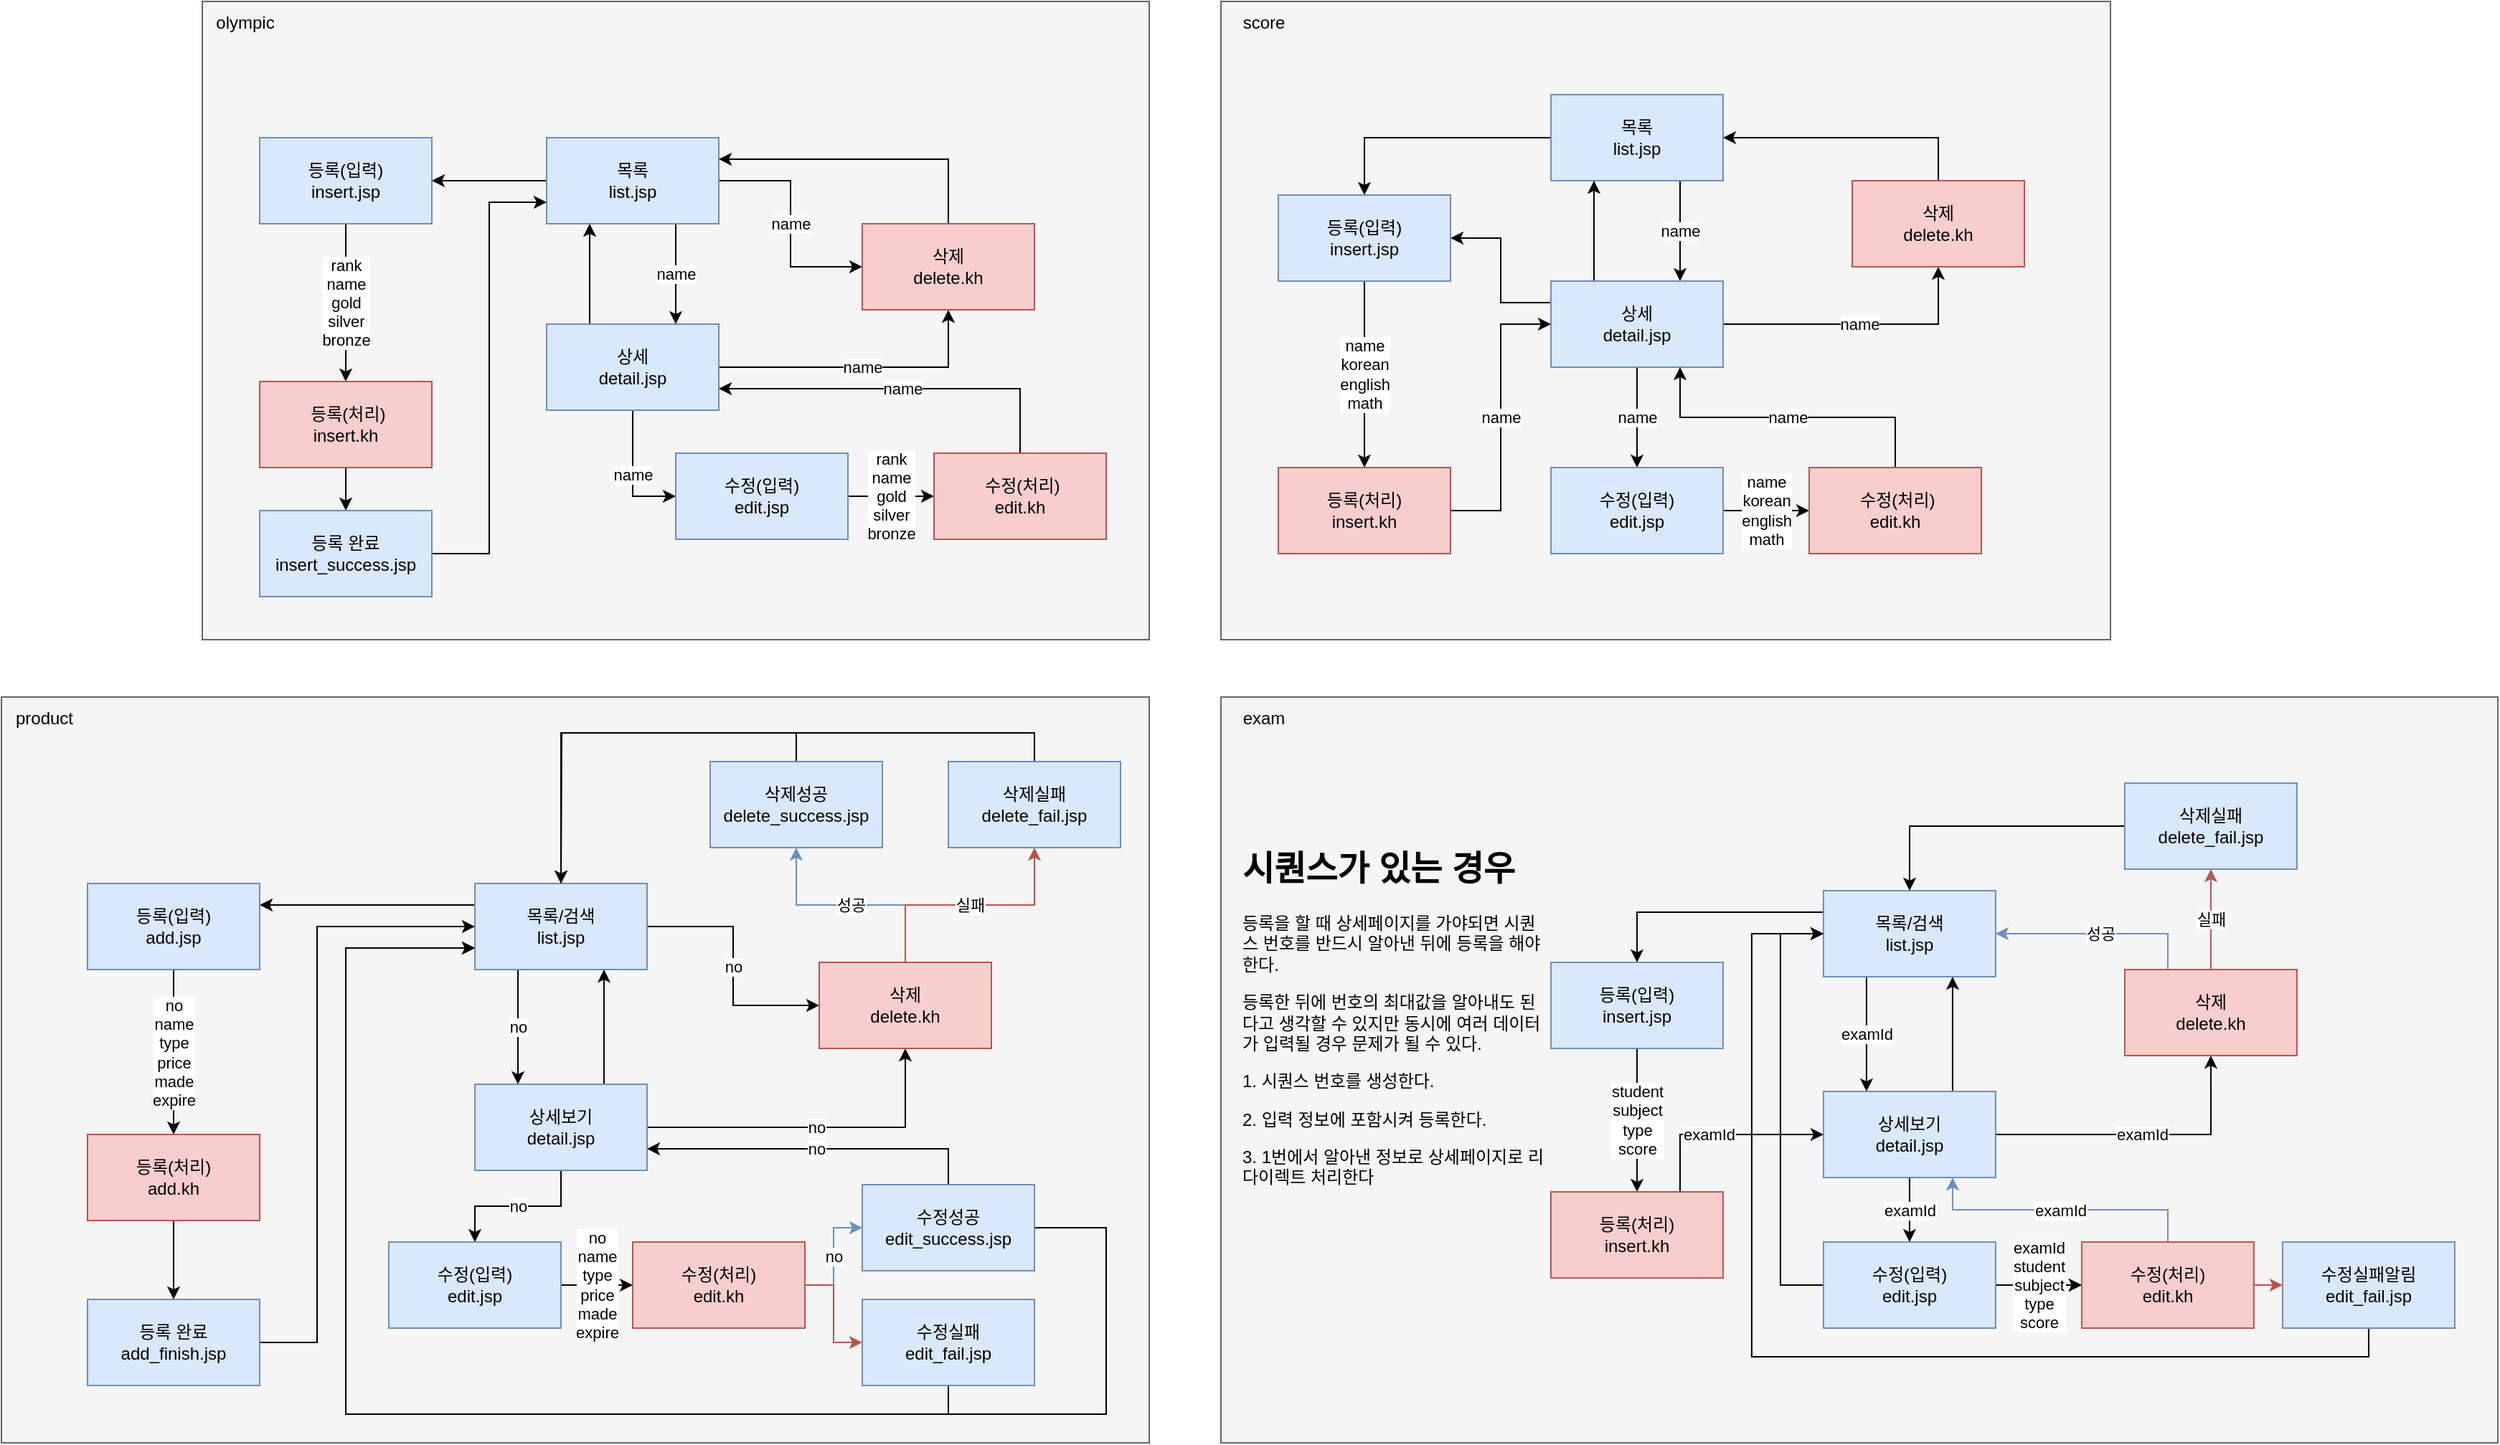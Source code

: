 <mxfile version="17.4.0" type="github">
  <diagram id="zbHqjqYw7mk1ZekmI_92" name="Page-1">
    <mxGraphModel dx="3955" dy="2098" grid="1" gridSize="10" guides="1" tooltips="1" connect="1" arrows="1" fold="1" page="0" pageScale="1" pageWidth="827" pageHeight="1169" background="none" math="0" shadow="0">
      <root>
        <mxCell id="0" />
        <mxCell id="1" parent="0" />
        <mxCell id="rPcpHriOCkZLpqgq9nD_-20" value="" style="rounded=0;whiteSpace=wrap;html=1;fillColor=#f5f5f5;fontColor=#333333;strokeColor=#666666;" vertex="1" parent="1">
          <mxGeometry y="55" width="660" height="445" as="geometry" />
        </mxCell>
        <mxCell id="rPcpHriOCkZLpqgq9nD_-21" value="name" style="edgeStyle=orthogonalEdgeStyle;rounded=0;orthogonalLoop=1;jettySize=auto;html=1;exitX=0.75;exitY=1;exitDx=0;exitDy=0;entryX=0.75;entryY=0;entryDx=0;entryDy=0;" edge="1" parent="1" source="rPcpHriOCkZLpqgq9nD_-24" target="rPcpHriOCkZLpqgq9nD_-28">
          <mxGeometry relative="1" as="geometry" />
        </mxCell>
        <mxCell id="rPcpHriOCkZLpqgq9nD_-22" value="name" style="edgeStyle=orthogonalEdgeStyle;rounded=0;orthogonalLoop=1;jettySize=auto;html=1;exitX=1;exitY=0.5;exitDx=0;exitDy=0;entryX=0;entryY=0.5;entryDx=0;entryDy=0;" edge="1" parent="1" source="rPcpHriOCkZLpqgq9nD_-24" target="rPcpHriOCkZLpqgq9nD_-60">
          <mxGeometry relative="1" as="geometry" />
        </mxCell>
        <mxCell id="rPcpHriOCkZLpqgq9nD_-23" style="edgeStyle=orthogonalEdgeStyle;rounded=0;orthogonalLoop=1;jettySize=auto;html=1;exitX=0;exitY=0.5;exitDx=0;exitDy=0;entryX=1;entryY=0.5;entryDx=0;entryDy=0;" edge="1" parent="1" source="rPcpHriOCkZLpqgq9nD_-24" target="rPcpHriOCkZLpqgq9nD_-103">
          <mxGeometry relative="1" as="geometry" />
        </mxCell>
        <mxCell id="rPcpHriOCkZLpqgq9nD_-24" value="목록&lt;br&gt;list.jsp" style="rounded=0;whiteSpace=wrap;html=1;fillColor=#dae8fc;strokeColor=#6c8ebf;" vertex="1" parent="1">
          <mxGeometry x="240" y="150" width="120" height="60" as="geometry" />
        </mxCell>
        <mxCell id="rPcpHriOCkZLpqgq9nD_-25" style="edgeStyle=orthogonalEdgeStyle;rounded=0;orthogonalLoop=1;jettySize=auto;html=1;exitX=0.25;exitY=0;exitDx=0;exitDy=0;entryX=0.25;entryY=1;entryDx=0;entryDy=0;" edge="1" parent="1" source="rPcpHriOCkZLpqgq9nD_-28" target="rPcpHriOCkZLpqgq9nD_-24">
          <mxGeometry relative="1" as="geometry" />
        </mxCell>
        <mxCell id="rPcpHriOCkZLpqgq9nD_-26" value="name" style="edgeStyle=orthogonalEdgeStyle;rounded=0;orthogonalLoop=1;jettySize=auto;html=1;exitX=1;exitY=0.5;exitDx=0;exitDy=0;entryX=0.5;entryY=1;entryDx=0;entryDy=0;" edge="1" parent="1" source="rPcpHriOCkZLpqgq9nD_-28" target="rPcpHriOCkZLpqgq9nD_-60">
          <mxGeometry relative="1" as="geometry" />
        </mxCell>
        <mxCell id="rPcpHriOCkZLpqgq9nD_-27" value="name" style="edgeStyle=orthogonalEdgeStyle;rounded=0;orthogonalLoop=1;jettySize=auto;html=1;exitX=0.5;exitY=1;exitDx=0;exitDy=0;entryX=0;entryY=0.5;entryDx=0;entryDy=0;" edge="1" parent="1" source="rPcpHriOCkZLpqgq9nD_-28" target="rPcpHriOCkZLpqgq9nD_-76">
          <mxGeometry relative="1" as="geometry" />
        </mxCell>
        <mxCell id="rPcpHriOCkZLpqgq9nD_-28" value="상세&lt;br&gt;detail.jsp" style="rounded=0;whiteSpace=wrap;html=1;fillColor=#dae8fc;strokeColor=#6c8ebf;" vertex="1" parent="1">
          <mxGeometry x="240" y="280" width="120" height="60" as="geometry" />
        </mxCell>
        <mxCell id="rPcpHriOCkZLpqgq9nD_-29" value="olympic" style="text;html=1;strokeColor=none;fillColor=none;align=center;verticalAlign=middle;whiteSpace=wrap;rounded=0;" vertex="1" parent="1">
          <mxGeometry y="55" width="60" height="30" as="geometry" />
        </mxCell>
        <mxCell id="rPcpHriOCkZLpqgq9nD_-30" value="" style="rounded=0;whiteSpace=wrap;html=1;fillColor=#f5f5f5;fontColor=#333333;strokeColor=#666666;" vertex="1" parent="1">
          <mxGeometry x="710" y="55" width="620" height="445" as="geometry" />
        </mxCell>
        <mxCell id="rPcpHriOCkZLpqgq9nD_-31" value="score" style="text;html=1;strokeColor=none;fillColor=none;align=center;verticalAlign=middle;whiteSpace=wrap;rounded=0;" vertex="1" parent="1">
          <mxGeometry x="710" y="55" width="60" height="30" as="geometry" />
        </mxCell>
        <mxCell id="rPcpHriOCkZLpqgq9nD_-32" value="name" style="edgeStyle=orthogonalEdgeStyle;rounded=0;orthogonalLoop=1;jettySize=auto;html=1;exitX=0.75;exitY=1;exitDx=0;exitDy=0;entryX=0.75;entryY=0;entryDx=0;entryDy=0;" edge="1" parent="1" source="rPcpHriOCkZLpqgq9nD_-34" target="rPcpHriOCkZLpqgq9nD_-39">
          <mxGeometry relative="1" as="geometry" />
        </mxCell>
        <mxCell id="rPcpHriOCkZLpqgq9nD_-33" style="edgeStyle=orthogonalEdgeStyle;rounded=0;orthogonalLoop=1;jettySize=auto;html=1;exitX=0;exitY=0.5;exitDx=0;exitDy=0;entryX=0.5;entryY=0;entryDx=0;entryDy=0;" edge="1" parent="1" source="rPcpHriOCkZLpqgq9nD_-34" target="rPcpHriOCkZLpqgq9nD_-109">
          <mxGeometry relative="1" as="geometry" />
        </mxCell>
        <mxCell id="rPcpHriOCkZLpqgq9nD_-34" value="목록&lt;br&gt;list.jsp" style="rounded=0;whiteSpace=wrap;html=1;fillColor=#dae8fc;strokeColor=#6c8ebf;" vertex="1" parent="1">
          <mxGeometry x="940" y="120" width="120" height="60" as="geometry" />
        </mxCell>
        <mxCell id="rPcpHriOCkZLpqgq9nD_-35" style="edgeStyle=orthogonalEdgeStyle;rounded=0;orthogonalLoop=1;jettySize=auto;html=1;exitX=0.25;exitY=0;exitDx=0;exitDy=0;entryX=0.25;entryY=1;entryDx=0;entryDy=0;" edge="1" parent="1" source="rPcpHriOCkZLpqgq9nD_-39" target="rPcpHriOCkZLpqgq9nD_-34">
          <mxGeometry relative="1" as="geometry" />
        </mxCell>
        <mxCell id="rPcpHriOCkZLpqgq9nD_-36" value="name" style="edgeStyle=orthogonalEdgeStyle;rounded=0;orthogonalLoop=1;jettySize=auto;html=1;exitX=1;exitY=0.5;exitDx=0;exitDy=0;entryX=0.5;entryY=1;entryDx=0;entryDy=0;" edge="1" parent="1" source="rPcpHriOCkZLpqgq9nD_-39" target="rPcpHriOCkZLpqgq9nD_-62">
          <mxGeometry relative="1" as="geometry" />
        </mxCell>
        <mxCell id="rPcpHriOCkZLpqgq9nD_-37" value="name" style="edgeStyle=orthogonalEdgeStyle;rounded=0;orthogonalLoop=1;jettySize=auto;html=1;exitX=0.5;exitY=1;exitDx=0;exitDy=0;entryX=0.5;entryY=0;entryDx=0;entryDy=0;" edge="1" parent="1" source="rPcpHriOCkZLpqgq9nD_-39" target="rPcpHriOCkZLpqgq9nD_-80">
          <mxGeometry relative="1" as="geometry" />
        </mxCell>
        <mxCell id="rPcpHriOCkZLpqgq9nD_-38" style="edgeStyle=orthogonalEdgeStyle;rounded=0;orthogonalLoop=1;jettySize=auto;html=1;exitX=0;exitY=0.25;exitDx=0;exitDy=0;entryX=1;entryY=0.5;entryDx=0;entryDy=0;" edge="1" parent="1" source="rPcpHriOCkZLpqgq9nD_-39" target="rPcpHriOCkZLpqgq9nD_-109">
          <mxGeometry relative="1" as="geometry" />
        </mxCell>
        <mxCell id="rPcpHriOCkZLpqgq9nD_-39" value="상세&lt;br&gt;detail.jsp" style="rounded=0;whiteSpace=wrap;html=1;fillColor=#dae8fc;strokeColor=#6c8ebf;" vertex="1" parent="1">
          <mxGeometry x="940" y="250" width="120" height="60" as="geometry" />
        </mxCell>
        <mxCell id="rPcpHriOCkZLpqgq9nD_-40" value="" style="rounded=0;whiteSpace=wrap;html=1;fillColor=#f5f5f5;fontColor=#333333;strokeColor=#666666;" vertex="1" parent="1">
          <mxGeometry x="-140" y="540" width="800" height="520" as="geometry" />
        </mxCell>
        <mxCell id="rPcpHriOCkZLpqgq9nD_-41" value="product" style="text;html=1;strokeColor=none;fillColor=none;align=center;verticalAlign=middle;whiteSpace=wrap;rounded=0;" vertex="1" parent="1">
          <mxGeometry x="-140" y="540" width="60" height="30" as="geometry" />
        </mxCell>
        <mxCell id="rPcpHriOCkZLpqgq9nD_-42" value="no" style="edgeStyle=orthogonalEdgeStyle;rounded=0;orthogonalLoop=1;jettySize=auto;html=1;exitX=0.25;exitY=1;exitDx=0;exitDy=0;entryX=0.25;entryY=0;entryDx=0;entryDy=0;" edge="1" parent="1" source="rPcpHriOCkZLpqgq9nD_-45" target="rPcpHriOCkZLpqgq9nD_-49">
          <mxGeometry relative="1" as="geometry" />
        </mxCell>
        <mxCell id="rPcpHriOCkZLpqgq9nD_-43" value="no" style="edgeStyle=orthogonalEdgeStyle;rounded=0;orthogonalLoop=1;jettySize=auto;html=1;exitX=1;exitY=0.5;exitDx=0;exitDy=0;entryX=0;entryY=0.5;entryDx=0;entryDy=0;" edge="1" parent="1" source="rPcpHriOCkZLpqgq9nD_-45" target="rPcpHriOCkZLpqgq9nD_-65">
          <mxGeometry relative="1" as="geometry" />
        </mxCell>
        <mxCell id="rPcpHriOCkZLpqgq9nD_-44" style="edgeStyle=orthogonalEdgeStyle;rounded=0;orthogonalLoop=1;jettySize=auto;html=1;exitX=0;exitY=0.25;exitDx=0;exitDy=0;entryX=1;entryY=0.25;entryDx=0;entryDy=0;" edge="1" parent="1" source="rPcpHriOCkZLpqgq9nD_-45" target="rPcpHriOCkZLpqgq9nD_-113">
          <mxGeometry relative="1" as="geometry" />
        </mxCell>
        <mxCell id="rPcpHriOCkZLpqgq9nD_-45" value="목록/검색&lt;br&gt;list.jsp" style="rounded=0;whiteSpace=wrap;html=1;fillColor=#dae8fc;strokeColor=#6c8ebf;" vertex="1" parent="1">
          <mxGeometry x="190" y="670" width="120" height="60" as="geometry" />
        </mxCell>
        <mxCell id="rPcpHriOCkZLpqgq9nD_-46" style="edgeStyle=orthogonalEdgeStyle;rounded=0;orthogonalLoop=1;jettySize=auto;html=1;exitX=0.75;exitY=0;exitDx=0;exitDy=0;entryX=0.75;entryY=1;entryDx=0;entryDy=0;" edge="1" parent="1" source="rPcpHriOCkZLpqgq9nD_-49" target="rPcpHriOCkZLpqgq9nD_-45">
          <mxGeometry relative="1" as="geometry" />
        </mxCell>
        <mxCell id="rPcpHriOCkZLpqgq9nD_-47" value="no" style="edgeStyle=orthogonalEdgeStyle;rounded=0;orthogonalLoop=1;jettySize=auto;html=1;exitX=1;exitY=0.5;exitDx=0;exitDy=0;entryX=0.5;entryY=1;entryDx=0;entryDy=0;" edge="1" parent="1" source="rPcpHriOCkZLpqgq9nD_-49" target="rPcpHriOCkZLpqgq9nD_-65">
          <mxGeometry relative="1" as="geometry" />
        </mxCell>
        <mxCell id="rPcpHriOCkZLpqgq9nD_-48" value="no" style="edgeStyle=orthogonalEdgeStyle;rounded=0;orthogonalLoop=1;jettySize=auto;html=1;exitX=0.5;exitY=1;exitDx=0;exitDy=0;entryX=0.5;entryY=0;entryDx=0;entryDy=0;" edge="1" parent="1" source="rPcpHriOCkZLpqgq9nD_-49" target="rPcpHriOCkZLpqgq9nD_-84">
          <mxGeometry relative="1" as="geometry" />
        </mxCell>
        <mxCell id="rPcpHriOCkZLpqgq9nD_-49" value="상세보기&lt;br&gt;detail.jsp" style="rounded=0;whiteSpace=wrap;html=1;fillColor=#dae8fc;strokeColor=#6c8ebf;" vertex="1" parent="1">
          <mxGeometry x="190" y="810" width="120" height="60" as="geometry" />
        </mxCell>
        <mxCell id="rPcpHriOCkZLpqgq9nD_-50" value="" style="rounded=0;whiteSpace=wrap;html=1;fillColor=#f5f5f5;fontColor=#333333;strokeColor=#666666;" vertex="1" parent="1">
          <mxGeometry x="710" y="540" width="890" height="520" as="geometry" />
        </mxCell>
        <mxCell id="rPcpHriOCkZLpqgq9nD_-51" value="exam" style="text;html=1;strokeColor=none;fillColor=none;align=center;verticalAlign=middle;whiteSpace=wrap;rounded=0;" vertex="1" parent="1">
          <mxGeometry x="710" y="540" width="60" height="30" as="geometry" />
        </mxCell>
        <mxCell id="rPcpHriOCkZLpqgq9nD_-52" value="examId" style="edgeStyle=orthogonalEdgeStyle;rounded=0;orthogonalLoop=1;jettySize=auto;html=1;exitX=0.25;exitY=1;exitDx=0;exitDy=0;entryX=0.25;entryY=0;entryDx=0;entryDy=0;" edge="1" parent="1" source="rPcpHriOCkZLpqgq9nD_-54" target="rPcpHriOCkZLpqgq9nD_-58">
          <mxGeometry relative="1" as="geometry" />
        </mxCell>
        <mxCell id="rPcpHriOCkZLpqgq9nD_-53" style="edgeStyle=orthogonalEdgeStyle;rounded=0;orthogonalLoop=1;jettySize=auto;html=1;exitX=0;exitY=0.25;exitDx=0;exitDy=0;entryX=0.5;entryY=0;entryDx=0;entryDy=0;" edge="1" parent="1" source="rPcpHriOCkZLpqgq9nD_-54" target="rPcpHriOCkZLpqgq9nD_-119">
          <mxGeometry relative="1" as="geometry" />
        </mxCell>
        <mxCell id="rPcpHriOCkZLpqgq9nD_-54" value="목록/검색&lt;br&gt;list.jsp" style="rounded=0;whiteSpace=wrap;html=1;fillColor=#dae8fc;strokeColor=#6c8ebf;" vertex="1" parent="1">
          <mxGeometry x="1129.96" y="675" width="120" height="60" as="geometry" />
        </mxCell>
        <mxCell id="rPcpHriOCkZLpqgq9nD_-55" style="edgeStyle=orthogonalEdgeStyle;rounded=0;orthogonalLoop=1;jettySize=auto;html=1;exitX=0.75;exitY=0;exitDx=0;exitDy=0;entryX=0.75;entryY=1;entryDx=0;entryDy=0;" edge="1" parent="1" source="rPcpHriOCkZLpqgq9nD_-58" target="rPcpHriOCkZLpqgq9nD_-54">
          <mxGeometry relative="1" as="geometry" />
        </mxCell>
        <mxCell id="rPcpHriOCkZLpqgq9nD_-56" value="examId" style="edgeStyle=orthogonalEdgeStyle;rounded=0;orthogonalLoop=1;jettySize=auto;html=1;exitX=1;exitY=0.5;exitDx=0;exitDy=0;entryX=0.5;entryY=1;entryDx=0;entryDy=0;" edge="1" parent="1" source="rPcpHriOCkZLpqgq9nD_-58" target="rPcpHriOCkZLpqgq9nD_-72">
          <mxGeometry relative="1" as="geometry" />
        </mxCell>
        <mxCell id="rPcpHriOCkZLpqgq9nD_-57" value="examId" style="edgeStyle=orthogonalEdgeStyle;rounded=0;orthogonalLoop=1;jettySize=auto;html=1;exitX=0.5;exitY=1;exitDx=0;exitDy=0;entryX=0.5;entryY=0;entryDx=0;entryDy=0;" edge="1" parent="1" source="rPcpHriOCkZLpqgq9nD_-58" target="rPcpHriOCkZLpqgq9nD_-96">
          <mxGeometry relative="1" as="geometry" />
        </mxCell>
        <mxCell id="rPcpHriOCkZLpqgq9nD_-58" value="상세보기&lt;br&gt;detail.jsp" style="rounded=0;whiteSpace=wrap;html=1;fillColor=#dae8fc;strokeColor=#6c8ebf;" vertex="1" parent="1">
          <mxGeometry x="1129.96" y="815" width="120" height="60" as="geometry" />
        </mxCell>
        <mxCell id="rPcpHriOCkZLpqgq9nD_-59" style="edgeStyle=orthogonalEdgeStyle;rounded=0;orthogonalLoop=1;jettySize=auto;html=1;exitX=0.5;exitY=0;exitDx=0;exitDy=0;entryX=1;entryY=0.25;entryDx=0;entryDy=0;" edge="1" parent="1" source="rPcpHriOCkZLpqgq9nD_-60" target="rPcpHriOCkZLpqgq9nD_-24">
          <mxGeometry relative="1" as="geometry" />
        </mxCell>
        <mxCell id="rPcpHriOCkZLpqgq9nD_-60" value="삭제&lt;br&gt;delete.kh" style="rounded=0;whiteSpace=wrap;html=1;fillColor=#f8cecc;strokeColor=#b85450;" vertex="1" parent="1">
          <mxGeometry x="460" y="210" width="120" height="60" as="geometry" />
        </mxCell>
        <mxCell id="rPcpHriOCkZLpqgq9nD_-61" style="edgeStyle=orthogonalEdgeStyle;rounded=0;orthogonalLoop=1;jettySize=auto;html=1;exitX=0.5;exitY=0;exitDx=0;exitDy=0;entryX=1;entryY=0.5;entryDx=0;entryDy=0;" edge="1" parent="1" source="rPcpHriOCkZLpqgq9nD_-62" target="rPcpHriOCkZLpqgq9nD_-34">
          <mxGeometry relative="1" as="geometry" />
        </mxCell>
        <mxCell id="rPcpHriOCkZLpqgq9nD_-62" value="삭제&lt;br&gt;delete.kh" style="rounded=0;whiteSpace=wrap;html=1;fillColor=#f8cecc;strokeColor=#b85450;" vertex="1" parent="1">
          <mxGeometry x="1150" y="180" width="120" height="60" as="geometry" />
        </mxCell>
        <mxCell id="rPcpHriOCkZLpqgq9nD_-63" value="성공" style="edgeStyle=orthogonalEdgeStyle;rounded=0;orthogonalLoop=1;jettySize=auto;html=1;exitX=0.5;exitY=0;exitDx=0;exitDy=0;entryX=0.5;entryY=1;entryDx=0;entryDy=0;fillColor=#dae8fc;strokeColor=#6c8ebf;" edge="1" parent="1" source="rPcpHriOCkZLpqgq9nD_-65" target="rPcpHriOCkZLpqgq9nD_-67">
          <mxGeometry relative="1" as="geometry" />
        </mxCell>
        <mxCell id="rPcpHriOCkZLpqgq9nD_-64" value="실패" style="edgeStyle=orthogonalEdgeStyle;rounded=0;orthogonalLoop=1;jettySize=auto;html=1;exitX=0.5;exitY=0;exitDx=0;exitDy=0;entryX=0.5;entryY=1;entryDx=0;entryDy=0;fillColor=#f8cecc;strokeColor=#b85450;" edge="1" parent="1" source="rPcpHriOCkZLpqgq9nD_-65" target="rPcpHriOCkZLpqgq9nD_-69">
          <mxGeometry relative="1" as="geometry" />
        </mxCell>
        <mxCell id="rPcpHriOCkZLpqgq9nD_-65" value="삭제&lt;br&gt;delete.kh" style="rounded=0;whiteSpace=wrap;html=1;fillColor=#f8cecc;strokeColor=#b85450;" vertex="1" parent="1">
          <mxGeometry x="430" y="725" width="120" height="60" as="geometry" />
        </mxCell>
        <mxCell id="rPcpHriOCkZLpqgq9nD_-66" style="edgeStyle=orthogonalEdgeStyle;rounded=0;orthogonalLoop=1;jettySize=auto;html=1;exitX=0.5;exitY=0;exitDx=0;exitDy=0;entryX=0.5;entryY=0;entryDx=0;entryDy=0;" edge="1" parent="1" source="rPcpHriOCkZLpqgq9nD_-67" target="rPcpHriOCkZLpqgq9nD_-45">
          <mxGeometry relative="1" as="geometry" />
        </mxCell>
        <mxCell id="rPcpHriOCkZLpqgq9nD_-67" value="삭제성공&lt;br&gt;delete_success.jsp" style="rounded=0;whiteSpace=wrap;html=1;fillColor=#dae8fc;strokeColor=#6c8ebf;" vertex="1" parent="1">
          <mxGeometry x="354" y="585" width="120" height="60" as="geometry" />
        </mxCell>
        <mxCell id="rPcpHriOCkZLpqgq9nD_-68" style="edgeStyle=orthogonalEdgeStyle;rounded=0;orthogonalLoop=1;jettySize=auto;html=1;exitX=0.5;exitY=0;exitDx=0;exitDy=0;" edge="1" parent="1" source="rPcpHriOCkZLpqgq9nD_-69">
          <mxGeometry relative="1" as="geometry">
            <mxPoint x="250" y="670" as="targetPoint" />
          </mxGeometry>
        </mxCell>
        <mxCell id="rPcpHriOCkZLpqgq9nD_-69" value="삭제실패&lt;br&gt;delete_fail.jsp" style="rounded=0;whiteSpace=wrap;html=1;fillColor=#dae8fc;strokeColor=#6c8ebf;" vertex="1" parent="1">
          <mxGeometry x="520" y="585" width="120" height="60" as="geometry" />
        </mxCell>
        <mxCell id="rPcpHriOCkZLpqgq9nD_-70" value="성공" style="edgeStyle=orthogonalEdgeStyle;rounded=0;orthogonalLoop=1;jettySize=auto;html=1;exitX=0.25;exitY=0;exitDx=0;exitDy=0;entryX=1;entryY=0.5;entryDx=0;entryDy=0;fillColor=#dae8fc;strokeColor=#6c8ebf;" edge="1" parent="1" source="rPcpHriOCkZLpqgq9nD_-72" target="rPcpHriOCkZLpqgq9nD_-54">
          <mxGeometry relative="1" as="geometry" />
        </mxCell>
        <mxCell id="rPcpHriOCkZLpqgq9nD_-71" value="실패" style="edgeStyle=orthogonalEdgeStyle;rounded=0;orthogonalLoop=1;jettySize=auto;html=1;exitX=0.5;exitY=0;exitDx=0;exitDy=0;entryX=0.5;entryY=1;entryDx=0;entryDy=0;fillColor=#f8cecc;strokeColor=#b85450;" edge="1" parent="1" source="rPcpHriOCkZLpqgq9nD_-72" target="rPcpHriOCkZLpqgq9nD_-74">
          <mxGeometry relative="1" as="geometry" />
        </mxCell>
        <mxCell id="rPcpHriOCkZLpqgq9nD_-72" value="삭제&lt;br&gt;delete.kh" style="rounded=0;whiteSpace=wrap;html=1;fillColor=#f8cecc;strokeColor=#b85450;" vertex="1" parent="1">
          <mxGeometry x="1339.96" y="730" width="120" height="60" as="geometry" />
        </mxCell>
        <mxCell id="rPcpHriOCkZLpqgq9nD_-73" style="edgeStyle=orthogonalEdgeStyle;rounded=0;orthogonalLoop=1;jettySize=auto;html=1;exitX=0;exitY=0.5;exitDx=0;exitDy=0;entryX=0.5;entryY=0;entryDx=0;entryDy=0;" edge="1" parent="1" source="rPcpHriOCkZLpqgq9nD_-74" target="rPcpHriOCkZLpqgq9nD_-54">
          <mxGeometry relative="1" as="geometry" />
        </mxCell>
        <mxCell id="rPcpHriOCkZLpqgq9nD_-74" value="삭제실패&lt;br&gt;delete_fail.jsp" style="rounded=0;whiteSpace=wrap;html=1;fillColor=#dae8fc;strokeColor=#6c8ebf;" vertex="1" parent="1">
          <mxGeometry x="1339.96" y="600" width="120" height="60" as="geometry" />
        </mxCell>
        <mxCell id="rPcpHriOCkZLpqgq9nD_-75" value="rank&lt;br&gt;name&lt;br&gt;gold&lt;br&gt;silver&lt;br&gt;bronze" style="edgeStyle=orthogonalEdgeStyle;rounded=0;orthogonalLoop=1;jettySize=auto;html=1;exitX=1;exitY=0.5;exitDx=0;exitDy=0;entryX=0;entryY=0.5;entryDx=0;entryDy=0;" edge="1" parent="1" source="rPcpHriOCkZLpqgq9nD_-76" target="rPcpHriOCkZLpqgq9nD_-78">
          <mxGeometry relative="1" as="geometry" />
        </mxCell>
        <mxCell id="rPcpHriOCkZLpqgq9nD_-76" value="수정(입력)&lt;br&gt;edit.jsp" style="rounded=0;whiteSpace=wrap;html=1;fillColor=#dae8fc;strokeColor=#6c8ebf;" vertex="1" parent="1">
          <mxGeometry x="330" y="370" width="120" height="60" as="geometry" />
        </mxCell>
        <mxCell id="rPcpHriOCkZLpqgq9nD_-77" value="name" style="edgeStyle=orthogonalEdgeStyle;rounded=0;orthogonalLoop=1;jettySize=auto;html=1;exitX=0.5;exitY=0;exitDx=0;exitDy=0;entryX=1;entryY=0.75;entryDx=0;entryDy=0;" edge="1" parent="1" source="rPcpHriOCkZLpqgq9nD_-78" target="rPcpHriOCkZLpqgq9nD_-28">
          <mxGeometry relative="1" as="geometry" />
        </mxCell>
        <mxCell id="rPcpHriOCkZLpqgq9nD_-78" value="&amp;nbsp;수정(처리)&lt;br&gt;edit.kh" style="rounded=0;whiteSpace=wrap;html=1;fillColor=#f8cecc;strokeColor=#b85450;" vertex="1" parent="1">
          <mxGeometry x="510" y="370" width="120" height="60" as="geometry" />
        </mxCell>
        <mxCell id="rPcpHriOCkZLpqgq9nD_-79" value="name&lt;br&gt;korean&lt;br&gt;english&lt;br&gt;math" style="edgeStyle=orthogonalEdgeStyle;rounded=0;orthogonalLoop=1;jettySize=auto;html=1;exitX=1;exitY=0.5;exitDx=0;exitDy=0;entryX=0;entryY=0.5;entryDx=0;entryDy=0;" edge="1" parent="1" source="rPcpHriOCkZLpqgq9nD_-80" target="rPcpHriOCkZLpqgq9nD_-82">
          <mxGeometry relative="1" as="geometry" />
        </mxCell>
        <mxCell id="rPcpHriOCkZLpqgq9nD_-80" value="수정(입력)&lt;br&gt;edit.jsp" style="rounded=0;whiteSpace=wrap;html=1;fillColor=#dae8fc;strokeColor=#6c8ebf;" vertex="1" parent="1">
          <mxGeometry x="940" y="380" width="120" height="60" as="geometry" />
        </mxCell>
        <mxCell id="rPcpHriOCkZLpqgq9nD_-81" value="name" style="edgeStyle=orthogonalEdgeStyle;rounded=0;orthogonalLoop=1;jettySize=auto;html=1;exitX=0.5;exitY=0;exitDx=0;exitDy=0;entryX=0.75;entryY=1;entryDx=0;entryDy=0;" edge="1" parent="1" source="rPcpHriOCkZLpqgq9nD_-82" target="rPcpHriOCkZLpqgq9nD_-39">
          <mxGeometry relative="1" as="geometry" />
        </mxCell>
        <mxCell id="rPcpHriOCkZLpqgq9nD_-82" value="&amp;nbsp;수정(처리)&lt;br&gt;edit.kh" style="rounded=0;whiteSpace=wrap;html=1;fillColor=#f8cecc;strokeColor=#b85450;" vertex="1" parent="1">
          <mxGeometry x="1120" y="380" width="120" height="60" as="geometry" />
        </mxCell>
        <mxCell id="rPcpHriOCkZLpqgq9nD_-83" value="no&lt;br&gt;name&lt;br&gt;type&lt;br&gt;price&lt;br&gt;made&lt;br&gt;expire" style="edgeStyle=orthogonalEdgeStyle;rounded=0;orthogonalLoop=1;jettySize=auto;html=1;exitX=1;exitY=0.5;exitDx=0;exitDy=0;entryX=0;entryY=0.5;entryDx=0;entryDy=0;" edge="1" parent="1" source="rPcpHriOCkZLpqgq9nD_-84" target="rPcpHriOCkZLpqgq9nD_-87">
          <mxGeometry relative="1" as="geometry" />
        </mxCell>
        <mxCell id="rPcpHriOCkZLpqgq9nD_-84" value="수정(입력)&lt;br&gt;edit.jsp" style="rounded=0;whiteSpace=wrap;html=1;fillColor=#dae8fc;strokeColor=#6c8ebf;" vertex="1" parent="1">
          <mxGeometry x="130" y="920" width="120" height="60" as="geometry" />
        </mxCell>
        <mxCell id="rPcpHriOCkZLpqgq9nD_-85" value="no" style="edgeStyle=orthogonalEdgeStyle;rounded=0;orthogonalLoop=1;jettySize=auto;html=1;exitX=1;exitY=0.5;exitDx=0;exitDy=0;entryX=0;entryY=0.5;entryDx=0;entryDy=0;fillColor=#dae8fc;strokeColor=#6c8ebf;" edge="1" parent="1" source="rPcpHriOCkZLpqgq9nD_-87" target="rPcpHriOCkZLpqgq9nD_-90">
          <mxGeometry relative="1" as="geometry" />
        </mxCell>
        <mxCell id="rPcpHriOCkZLpqgq9nD_-86" style="edgeStyle=orthogonalEdgeStyle;rounded=0;orthogonalLoop=1;jettySize=auto;html=1;exitX=1;exitY=0.5;exitDx=0;exitDy=0;entryX=0;entryY=0.5;entryDx=0;entryDy=0;fillColor=#f8cecc;strokeColor=#b85450;" edge="1" parent="1" source="rPcpHriOCkZLpqgq9nD_-87" target="rPcpHriOCkZLpqgq9nD_-92">
          <mxGeometry relative="1" as="geometry" />
        </mxCell>
        <mxCell id="rPcpHriOCkZLpqgq9nD_-87" value="수정(처리)&lt;br&gt;edit.kh" style="rounded=0;whiteSpace=wrap;html=1;fillColor=#f8cecc;strokeColor=#b85450;" vertex="1" parent="1">
          <mxGeometry x="300" y="920" width="120" height="60" as="geometry" />
        </mxCell>
        <mxCell id="rPcpHriOCkZLpqgq9nD_-88" style="edgeStyle=orthogonalEdgeStyle;rounded=0;orthogonalLoop=1;jettySize=auto;html=1;exitX=1;exitY=0.5;exitDx=0;exitDy=0;entryX=0;entryY=0.75;entryDx=0;entryDy=0;" edge="1" parent="1" source="rPcpHriOCkZLpqgq9nD_-90" target="rPcpHriOCkZLpqgq9nD_-45">
          <mxGeometry relative="1" as="geometry">
            <Array as="points">
              <mxPoint x="630" y="910" />
              <mxPoint x="630" y="1040" />
              <mxPoint x="100" y="1040" />
              <mxPoint x="100" y="715" />
            </Array>
          </mxGeometry>
        </mxCell>
        <mxCell id="rPcpHriOCkZLpqgq9nD_-89" value="no" style="edgeStyle=orthogonalEdgeStyle;rounded=0;orthogonalLoop=1;jettySize=auto;html=1;exitX=0.5;exitY=0;exitDx=0;exitDy=0;entryX=1;entryY=0.75;entryDx=0;entryDy=0;" edge="1" parent="1" source="rPcpHriOCkZLpqgq9nD_-90" target="rPcpHriOCkZLpqgq9nD_-49">
          <mxGeometry relative="1" as="geometry" />
        </mxCell>
        <mxCell id="rPcpHriOCkZLpqgq9nD_-90" value="수정성공&lt;br&gt;edit_success.jsp" style="rounded=0;whiteSpace=wrap;html=1;fillColor=#dae8fc;strokeColor=#6c8ebf;" vertex="1" parent="1">
          <mxGeometry x="460" y="880" width="120" height="60" as="geometry" />
        </mxCell>
        <mxCell id="rPcpHriOCkZLpqgq9nD_-91" style="edgeStyle=orthogonalEdgeStyle;rounded=0;orthogonalLoop=1;jettySize=auto;html=1;exitX=0.5;exitY=1;exitDx=0;exitDy=0;entryX=0;entryY=0.75;entryDx=0;entryDy=0;" edge="1" parent="1" source="rPcpHriOCkZLpqgq9nD_-92" target="rPcpHriOCkZLpqgq9nD_-45">
          <mxGeometry relative="1" as="geometry">
            <Array as="points">
              <mxPoint x="520" y="1040" />
              <mxPoint x="100" y="1040" />
              <mxPoint x="100" y="715" />
            </Array>
          </mxGeometry>
        </mxCell>
        <mxCell id="rPcpHriOCkZLpqgq9nD_-92" value="수정실패&lt;br&gt;edit_fail.jsp" style="rounded=0;whiteSpace=wrap;html=1;fillColor=#dae8fc;strokeColor=#6c8ebf;" vertex="1" parent="1">
          <mxGeometry x="460" y="960" width="120" height="60" as="geometry" />
        </mxCell>
        <mxCell id="rPcpHriOCkZLpqgq9nD_-93" style="edgeStyle=orthogonalEdgeStyle;rounded=0;orthogonalLoop=1;jettySize=auto;html=1;exitX=1;exitY=0.5;exitDx=0;exitDy=0;entryX=0;entryY=0.5;entryDx=0;entryDy=0;" edge="1" parent="1" source="rPcpHriOCkZLpqgq9nD_-96" target="rPcpHriOCkZLpqgq9nD_-99">
          <mxGeometry relative="1" as="geometry" />
        </mxCell>
        <mxCell id="rPcpHriOCkZLpqgq9nD_-94" value="examId&lt;br&gt;student&lt;br&gt;subject&lt;br&gt;type&lt;br&gt;score" style="edgeStyle=orthogonalEdgeStyle;rounded=0;orthogonalLoop=1;jettySize=auto;html=1;" edge="1" parent="1" source="rPcpHriOCkZLpqgq9nD_-96" target="rPcpHriOCkZLpqgq9nD_-99">
          <mxGeometry relative="1" as="geometry" />
        </mxCell>
        <mxCell id="rPcpHriOCkZLpqgq9nD_-95" style="edgeStyle=orthogonalEdgeStyle;rounded=0;orthogonalLoop=1;jettySize=auto;html=1;exitX=0;exitY=0.5;exitDx=0;exitDy=0;entryX=0;entryY=0.5;entryDx=0;entryDy=0;" edge="1" parent="1" source="rPcpHriOCkZLpqgq9nD_-96" target="rPcpHriOCkZLpqgq9nD_-54">
          <mxGeometry relative="1" as="geometry">
            <mxPoint x="1129.822" y="710" as="targetPoint" />
            <Array as="points">
              <mxPoint x="1099.96" y="950" />
              <mxPoint x="1099.96" y="705" />
            </Array>
          </mxGeometry>
        </mxCell>
        <mxCell id="rPcpHriOCkZLpqgq9nD_-96" value="수정(입력)&lt;br&gt;edit.jsp" style="rounded=0;whiteSpace=wrap;html=1;fillColor=#dae8fc;strokeColor=#6c8ebf;" vertex="1" parent="1">
          <mxGeometry x="1129.96" y="920" width="120" height="60" as="geometry" />
        </mxCell>
        <mxCell id="rPcpHriOCkZLpqgq9nD_-97" style="edgeStyle=orthogonalEdgeStyle;rounded=0;orthogonalLoop=1;jettySize=auto;html=1;exitX=1;exitY=0.5;exitDx=0;exitDy=0;entryX=0;entryY=0.5;entryDx=0;entryDy=0;fillColor=#f8cecc;strokeColor=#b85450;" edge="1" parent="1" source="rPcpHriOCkZLpqgq9nD_-99" target="rPcpHriOCkZLpqgq9nD_-101">
          <mxGeometry relative="1" as="geometry" />
        </mxCell>
        <mxCell id="rPcpHriOCkZLpqgq9nD_-98" value="examId" style="edgeStyle=orthogonalEdgeStyle;rounded=0;orthogonalLoop=1;jettySize=auto;html=1;exitX=0.5;exitY=0;exitDx=0;exitDy=0;entryX=0.75;entryY=1;entryDx=0;entryDy=0;fillColor=#dae8fc;strokeColor=#6c8ebf;" edge="1" parent="1" source="rPcpHriOCkZLpqgq9nD_-99" target="rPcpHriOCkZLpqgq9nD_-58">
          <mxGeometry relative="1" as="geometry" />
        </mxCell>
        <mxCell id="rPcpHriOCkZLpqgq9nD_-99" value="수정(처리)&lt;br&gt;edit.kh" style="rounded=0;whiteSpace=wrap;html=1;fillColor=#f8cecc;strokeColor=#b85450;" vertex="1" parent="1">
          <mxGeometry x="1309.96" y="920" width="120" height="60" as="geometry" />
        </mxCell>
        <mxCell id="rPcpHriOCkZLpqgq9nD_-100" style="edgeStyle=orthogonalEdgeStyle;rounded=0;orthogonalLoop=1;jettySize=auto;html=1;exitX=0.5;exitY=1;exitDx=0;exitDy=0;entryX=0;entryY=0.5;entryDx=0;entryDy=0;" edge="1" parent="1" source="rPcpHriOCkZLpqgq9nD_-101" target="rPcpHriOCkZLpqgq9nD_-54">
          <mxGeometry relative="1" as="geometry">
            <Array as="points">
              <mxPoint x="1509.96" y="1000" />
              <mxPoint x="1079.96" y="1000" />
              <mxPoint x="1079.96" y="705" />
            </Array>
          </mxGeometry>
        </mxCell>
        <mxCell id="rPcpHriOCkZLpqgq9nD_-101" value="수정실패알림&lt;br&gt;edit_fail.jsp" style="rounded=0;whiteSpace=wrap;html=1;fillColor=#dae8fc;strokeColor=#6c8ebf;" vertex="1" parent="1">
          <mxGeometry x="1449.96" y="920" width="120" height="60" as="geometry" />
        </mxCell>
        <mxCell id="rPcpHriOCkZLpqgq9nD_-102" value="rank&lt;br&gt;name&lt;br&gt;gold&lt;br&gt;silver&lt;br&gt;bronze" style="edgeStyle=orthogonalEdgeStyle;rounded=0;orthogonalLoop=1;jettySize=auto;html=1;exitX=0.5;exitY=1;exitDx=0;exitDy=0;entryX=0.5;entryY=0;entryDx=0;entryDy=0;" edge="1" parent="1" source="rPcpHriOCkZLpqgq9nD_-103" target="rPcpHriOCkZLpqgq9nD_-105">
          <mxGeometry relative="1" as="geometry" />
        </mxCell>
        <mxCell id="rPcpHriOCkZLpqgq9nD_-103" value="등록(입력)&lt;br&gt;insert.jsp" style="rounded=0;whiteSpace=wrap;html=1;fillColor=#dae8fc;strokeColor=#6c8ebf;" vertex="1" parent="1">
          <mxGeometry x="40" y="150" width="120" height="60" as="geometry" />
        </mxCell>
        <mxCell id="rPcpHriOCkZLpqgq9nD_-104" style="edgeStyle=orthogonalEdgeStyle;rounded=0;orthogonalLoop=1;jettySize=auto;html=1;exitX=0.5;exitY=1;exitDx=0;exitDy=0;entryX=0.5;entryY=0;entryDx=0;entryDy=0;" edge="1" parent="1" source="rPcpHriOCkZLpqgq9nD_-105" target="rPcpHriOCkZLpqgq9nD_-107">
          <mxGeometry relative="1" as="geometry" />
        </mxCell>
        <mxCell id="rPcpHriOCkZLpqgq9nD_-105" value="&amp;nbsp;등록(처리)&lt;br&gt;insert.kh" style="rounded=0;whiteSpace=wrap;html=1;fillColor=#f8cecc;strokeColor=#b85450;" vertex="1" parent="1">
          <mxGeometry x="40" y="320" width="120" height="60" as="geometry" />
        </mxCell>
        <mxCell id="rPcpHriOCkZLpqgq9nD_-106" style="edgeStyle=orthogonalEdgeStyle;rounded=0;orthogonalLoop=1;jettySize=auto;html=1;exitX=1;exitY=0.5;exitDx=0;exitDy=0;entryX=0;entryY=0.75;entryDx=0;entryDy=0;" edge="1" parent="1" source="rPcpHriOCkZLpqgq9nD_-107" target="rPcpHriOCkZLpqgq9nD_-24">
          <mxGeometry relative="1" as="geometry" />
        </mxCell>
        <mxCell id="rPcpHriOCkZLpqgq9nD_-107" value="등록 완료&lt;br&gt;insert_success.jsp" style="rounded=0;whiteSpace=wrap;html=1;fillColor=#dae8fc;strokeColor=#6c8ebf;" vertex="1" parent="1">
          <mxGeometry x="40" y="410" width="120" height="60" as="geometry" />
        </mxCell>
        <mxCell id="rPcpHriOCkZLpqgq9nD_-108" value="name&lt;br&gt;korean&lt;br&gt;english&lt;br&gt;math" style="edgeStyle=orthogonalEdgeStyle;rounded=0;orthogonalLoop=1;jettySize=auto;html=1;" edge="1" parent="1" source="rPcpHriOCkZLpqgq9nD_-109" target="rPcpHriOCkZLpqgq9nD_-111">
          <mxGeometry relative="1" as="geometry" />
        </mxCell>
        <mxCell id="rPcpHriOCkZLpqgq9nD_-109" value="등록(입력)&lt;br&gt;insert.jsp" style="rounded=0;whiteSpace=wrap;html=1;fillColor=#dae8fc;strokeColor=#6c8ebf;" vertex="1" parent="1">
          <mxGeometry x="750" y="190" width="120" height="60" as="geometry" />
        </mxCell>
        <mxCell id="rPcpHriOCkZLpqgq9nD_-110" value="name" style="edgeStyle=orthogonalEdgeStyle;rounded=0;orthogonalLoop=1;jettySize=auto;html=1;exitX=1;exitY=0.5;exitDx=0;exitDy=0;entryX=0;entryY=0.5;entryDx=0;entryDy=0;" edge="1" parent="1" source="rPcpHriOCkZLpqgq9nD_-111" target="rPcpHriOCkZLpqgq9nD_-39">
          <mxGeometry relative="1" as="geometry" />
        </mxCell>
        <mxCell id="rPcpHriOCkZLpqgq9nD_-111" value="등록(처리)&lt;br&gt;insert.kh" style="rounded=0;whiteSpace=wrap;html=1;fillColor=#f8cecc;strokeColor=#b85450;" vertex="1" parent="1">
          <mxGeometry x="750" y="380" width="120" height="60" as="geometry" />
        </mxCell>
        <mxCell id="rPcpHriOCkZLpqgq9nD_-112" value="no&lt;br&gt;name&lt;br&gt;type&lt;br&gt;price&lt;br&gt;made&lt;br&gt;expire" style="edgeStyle=orthogonalEdgeStyle;rounded=0;orthogonalLoop=1;jettySize=auto;html=1;exitX=0.5;exitY=1;exitDx=0;exitDy=0;entryX=0.5;entryY=0;entryDx=0;entryDy=0;" edge="1" parent="1" source="rPcpHriOCkZLpqgq9nD_-113" target="rPcpHriOCkZLpqgq9nD_-115">
          <mxGeometry relative="1" as="geometry" />
        </mxCell>
        <mxCell id="rPcpHriOCkZLpqgq9nD_-113" value="등록(입력)&lt;br&gt;add.jsp" style="rounded=0;whiteSpace=wrap;html=1;fillColor=#dae8fc;strokeColor=#6c8ebf;" vertex="1" parent="1">
          <mxGeometry x="-80" y="670" width="120" height="60" as="geometry" />
        </mxCell>
        <mxCell id="rPcpHriOCkZLpqgq9nD_-114" style="edgeStyle=orthogonalEdgeStyle;rounded=0;orthogonalLoop=1;jettySize=auto;html=1;exitX=0.5;exitY=1;exitDx=0;exitDy=0;entryX=0.5;entryY=0;entryDx=0;entryDy=0;" edge="1" parent="1" source="rPcpHriOCkZLpqgq9nD_-115" target="rPcpHriOCkZLpqgq9nD_-117">
          <mxGeometry relative="1" as="geometry" />
        </mxCell>
        <mxCell id="rPcpHriOCkZLpqgq9nD_-115" value="등록(처리)&lt;br&gt;add.kh" style="rounded=0;whiteSpace=wrap;html=1;fillColor=#f8cecc;strokeColor=#b85450;" vertex="1" parent="1">
          <mxGeometry x="-80" y="845" width="120" height="60" as="geometry" />
        </mxCell>
        <mxCell id="rPcpHriOCkZLpqgq9nD_-116" style="edgeStyle=orthogonalEdgeStyle;rounded=0;orthogonalLoop=1;jettySize=auto;html=1;exitX=1;exitY=0.5;exitDx=0;exitDy=0;entryX=0;entryY=0.5;entryDx=0;entryDy=0;" edge="1" parent="1" source="rPcpHriOCkZLpqgq9nD_-117" target="rPcpHriOCkZLpqgq9nD_-45">
          <mxGeometry relative="1" as="geometry">
            <Array as="points">
              <mxPoint x="80" y="990" />
              <mxPoint x="80" y="700" />
            </Array>
          </mxGeometry>
        </mxCell>
        <mxCell id="rPcpHriOCkZLpqgq9nD_-117" value="등록 완료&lt;br&gt;add_finish.jsp" style="rounded=0;whiteSpace=wrap;html=1;fillColor=#dae8fc;strokeColor=#6c8ebf;" vertex="1" parent="1">
          <mxGeometry x="-80" y="960" width="120" height="60" as="geometry" />
        </mxCell>
        <mxCell id="rPcpHriOCkZLpqgq9nD_-118" value="student&lt;br&gt;subject&lt;br&gt;type&lt;br&gt;score" style="edgeStyle=orthogonalEdgeStyle;rounded=0;orthogonalLoop=1;jettySize=auto;html=1;exitX=0.5;exitY=1;exitDx=0;exitDy=0;entryX=0.5;entryY=0;entryDx=0;entryDy=0;" edge="1" parent="1" source="rPcpHriOCkZLpqgq9nD_-119" target="rPcpHriOCkZLpqgq9nD_-121">
          <mxGeometry relative="1" as="geometry" />
        </mxCell>
        <mxCell id="rPcpHriOCkZLpqgq9nD_-119" value="등록(입력)&lt;br&gt;insert.jsp" style="rounded=0;whiteSpace=wrap;html=1;fillColor=#dae8fc;strokeColor=#6c8ebf;" vertex="1" parent="1">
          <mxGeometry x="940" y="725" width="120" height="60" as="geometry" />
        </mxCell>
        <mxCell id="rPcpHriOCkZLpqgq9nD_-120" value="examId" style="edgeStyle=orthogonalEdgeStyle;rounded=0;orthogonalLoop=1;jettySize=auto;html=1;exitX=0.75;exitY=0;exitDx=0;exitDy=0;entryX=0;entryY=0.5;entryDx=0;entryDy=0;" edge="1" parent="1" source="rPcpHriOCkZLpqgq9nD_-121" target="rPcpHriOCkZLpqgq9nD_-58">
          <mxGeometry x="-0.143" relative="1" as="geometry">
            <mxPoint as="offset" />
          </mxGeometry>
        </mxCell>
        <mxCell id="rPcpHriOCkZLpqgq9nD_-121" value="등록(처리)&lt;br&gt;insert.kh" style="rounded=0;whiteSpace=wrap;html=1;fillColor=#f8cecc;strokeColor=#b85450;" vertex="1" parent="1">
          <mxGeometry x="940" y="885" width="120" height="60" as="geometry" />
        </mxCell>
        <mxCell id="rPcpHriOCkZLpqgq9nD_-122" value="&lt;h1&gt;시퀀스가 있는 경우&lt;/h1&gt;&lt;p&gt;등록을 할 때 상세페이지를 가야되면 시퀀스 번호를 반드시 알아낸 뒤에 등록을 해야 한다.&lt;/p&gt;&lt;p&gt;등록한 뒤에 번호의 최대값을 알아내도 된다고 생각할 수 있지만 동시에 여러 데이터가 입력될 경우 문제가 될 수 있다.&lt;/p&gt;&lt;p&gt;1. 시퀀스 번호를 생성한다.&lt;/p&gt;&lt;p&gt;2. 입력 정보에 포함시켜 등록한다.&lt;/p&gt;&lt;p&gt;3. 1번에서 알아낸 정보로 상세페이지로 리다이렉트 처리한다&lt;/p&gt;&lt;p&gt;&lt;br&gt;&lt;/p&gt;" style="text;html=1;strokeColor=none;fillColor=none;spacing=5;spacingTop=-20;whiteSpace=wrap;overflow=hidden;rounded=0;" vertex="1" parent="1">
          <mxGeometry x="720" y="640" width="220" height="260" as="geometry" />
        </mxCell>
      </root>
    </mxGraphModel>
  </diagram>
</mxfile>
